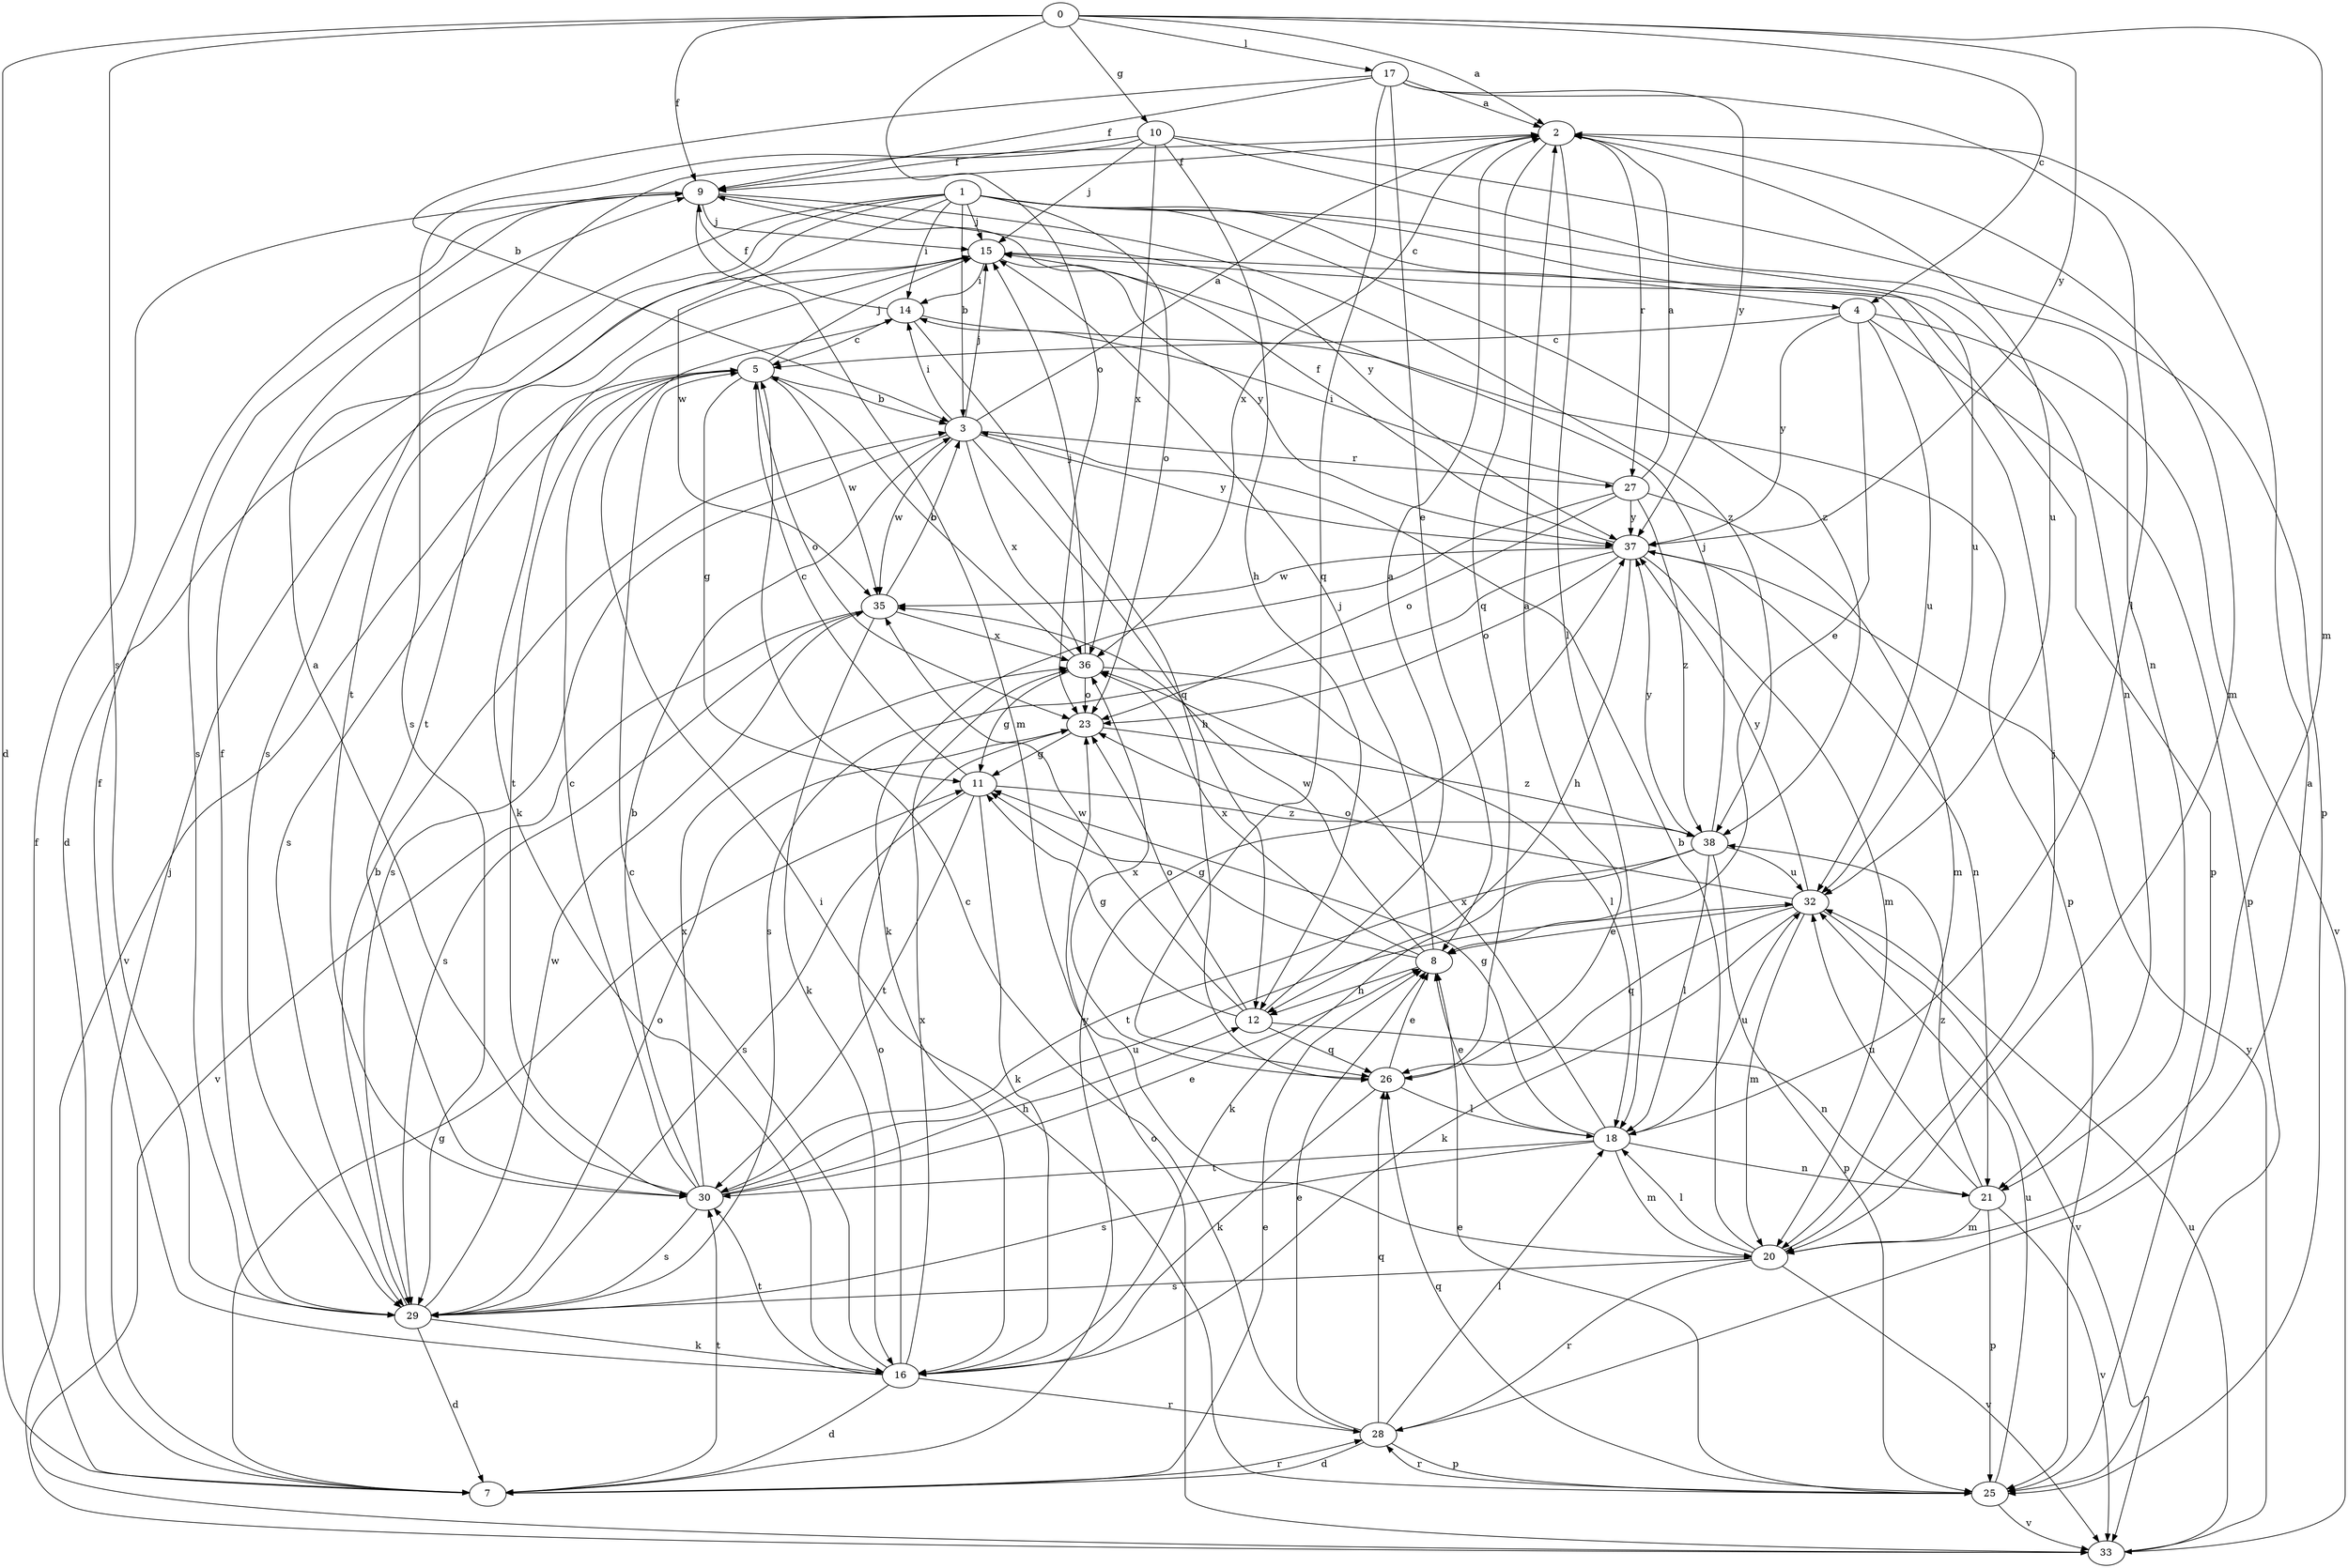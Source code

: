 strict digraph  {
0;
1;
2;
3;
4;
5;
7;
8;
9;
10;
11;
12;
14;
15;
16;
17;
18;
20;
21;
23;
25;
26;
27;
28;
29;
30;
32;
33;
35;
36;
37;
38;
0 -> 2  [label=a];
0 -> 4  [label=c];
0 -> 7  [label=d];
0 -> 9  [label=f];
0 -> 10  [label=g];
0 -> 17  [label=l];
0 -> 20  [label=m];
0 -> 23  [label=o];
0 -> 29  [label=s];
0 -> 37  [label=y];
1 -> 3  [label=b];
1 -> 4  [label=c];
1 -> 7  [label=d];
1 -> 14  [label=i];
1 -> 15  [label=j];
1 -> 21  [label=n];
1 -> 23  [label=o];
1 -> 29  [label=s];
1 -> 30  [label=t];
1 -> 32  [label=u];
1 -> 35  [label=w];
1 -> 38  [label=z];
2 -> 9  [label=f];
2 -> 18  [label=l];
2 -> 20  [label=m];
2 -> 26  [label=q];
2 -> 27  [label=r];
2 -> 32  [label=u];
2 -> 36  [label=x];
3 -> 2  [label=a];
3 -> 12  [label=h];
3 -> 14  [label=i];
3 -> 15  [label=j];
3 -> 27  [label=r];
3 -> 29  [label=s];
3 -> 35  [label=w];
3 -> 36  [label=x];
3 -> 37  [label=y];
4 -> 5  [label=c];
4 -> 8  [label=e];
4 -> 25  [label=p];
4 -> 32  [label=u];
4 -> 33  [label=v];
4 -> 37  [label=y];
5 -> 3  [label=b];
5 -> 11  [label=g];
5 -> 15  [label=j];
5 -> 23  [label=o];
5 -> 29  [label=s];
5 -> 30  [label=t];
5 -> 33  [label=v];
5 -> 35  [label=w];
7 -> 8  [label=e];
7 -> 9  [label=f];
7 -> 11  [label=g];
7 -> 15  [label=j];
7 -> 28  [label=r];
7 -> 30  [label=t];
7 -> 37  [label=y];
8 -> 11  [label=g];
8 -> 12  [label=h];
8 -> 15  [label=j];
8 -> 35  [label=w];
8 -> 36  [label=x];
9 -> 15  [label=j];
9 -> 20  [label=m];
9 -> 29  [label=s];
9 -> 37  [label=y];
9 -> 38  [label=z];
10 -> 9  [label=f];
10 -> 12  [label=h];
10 -> 15  [label=j];
10 -> 21  [label=n];
10 -> 25  [label=p];
10 -> 29  [label=s];
10 -> 36  [label=x];
11 -> 5  [label=c];
11 -> 16  [label=k];
11 -> 29  [label=s];
11 -> 30  [label=t];
11 -> 38  [label=z];
12 -> 2  [label=a];
12 -> 11  [label=g];
12 -> 21  [label=n];
12 -> 23  [label=o];
12 -> 26  [label=q];
12 -> 35  [label=w];
14 -> 5  [label=c];
14 -> 9  [label=f];
14 -> 25  [label=p];
14 -> 26  [label=q];
15 -> 14  [label=i];
15 -> 16  [label=k];
15 -> 25  [label=p];
15 -> 30  [label=t];
15 -> 37  [label=y];
16 -> 5  [label=c];
16 -> 7  [label=d];
16 -> 9  [label=f];
16 -> 23  [label=o];
16 -> 28  [label=r];
16 -> 30  [label=t];
16 -> 36  [label=x];
17 -> 2  [label=a];
17 -> 3  [label=b];
17 -> 8  [label=e];
17 -> 9  [label=f];
17 -> 18  [label=l];
17 -> 26  [label=q];
17 -> 37  [label=y];
18 -> 8  [label=e];
18 -> 11  [label=g];
18 -> 20  [label=m];
18 -> 21  [label=n];
18 -> 29  [label=s];
18 -> 30  [label=t];
18 -> 32  [label=u];
18 -> 36  [label=x];
20 -> 3  [label=b];
20 -> 15  [label=j];
20 -> 18  [label=l];
20 -> 28  [label=r];
20 -> 29  [label=s];
20 -> 33  [label=v];
21 -> 20  [label=m];
21 -> 25  [label=p];
21 -> 32  [label=u];
21 -> 33  [label=v];
21 -> 38  [label=z];
23 -> 11  [label=g];
23 -> 38  [label=z];
25 -> 8  [label=e];
25 -> 14  [label=i];
25 -> 26  [label=q];
25 -> 28  [label=r];
25 -> 32  [label=u];
25 -> 33  [label=v];
26 -> 2  [label=a];
26 -> 8  [label=e];
26 -> 16  [label=k];
26 -> 18  [label=l];
26 -> 36  [label=x];
27 -> 2  [label=a];
27 -> 14  [label=i];
27 -> 16  [label=k];
27 -> 20  [label=m];
27 -> 23  [label=o];
27 -> 37  [label=y];
27 -> 38  [label=z];
28 -> 2  [label=a];
28 -> 5  [label=c];
28 -> 7  [label=d];
28 -> 8  [label=e];
28 -> 18  [label=l];
28 -> 25  [label=p];
28 -> 26  [label=q];
29 -> 3  [label=b];
29 -> 7  [label=d];
29 -> 9  [label=f];
29 -> 16  [label=k];
29 -> 23  [label=o];
29 -> 35  [label=w];
30 -> 2  [label=a];
30 -> 3  [label=b];
30 -> 5  [label=c];
30 -> 8  [label=e];
30 -> 12  [label=h];
30 -> 29  [label=s];
30 -> 32  [label=u];
30 -> 36  [label=x];
32 -> 8  [label=e];
32 -> 16  [label=k];
32 -> 20  [label=m];
32 -> 23  [label=o];
32 -> 26  [label=q];
32 -> 33  [label=v];
32 -> 37  [label=y];
33 -> 23  [label=o];
33 -> 32  [label=u];
33 -> 37  [label=y];
35 -> 3  [label=b];
35 -> 16  [label=k];
35 -> 29  [label=s];
35 -> 33  [label=v];
35 -> 36  [label=x];
36 -> 5  [label=c];
36 -> 11  [label=g];
36 -> 15  [label=j];
36 -> 18  [label=l];
36 -> 23  [label=o];
37 -> 9  [label=f];
37 -> 12  [label=h];
37 -> 20  [label=m];
37 -> 21  [label=n];
37 -> 23  [label=o];
37 -> 29  [label=s];
37 -> 35  [label=w];
38 -> 15  [label=j];
38 -> 16  [label=k];
38 -> 18  [label=l];
38 -> 25  [label=p];
38 -> 30  [label=t];
38 -> 32  [label=u];
38 -> 37  [label=y];
}
